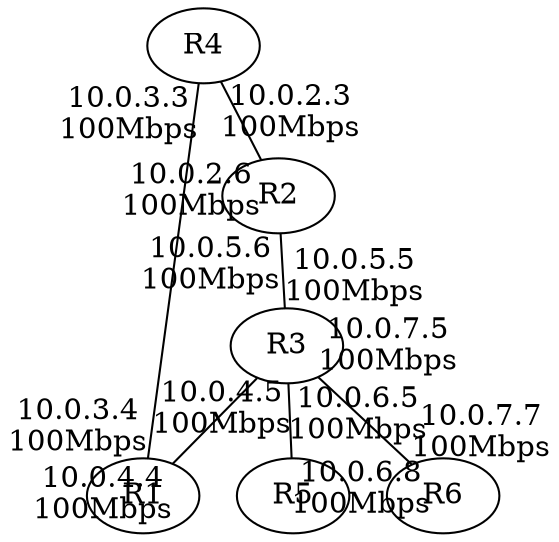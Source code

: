 strict graph {
		R4 -- R2 [headlabel="10.0.2.3
100Mbps" taillabel="10.0.2.6
100Mbps"]
		R4 -- R1 [headlabel="10.0.3.3
100Mbps" taillabel="10.0.3.4
100Mbps"]
		R2 -- R4 [headlabel="10.0.2.6
100Mbps" taillabel="10.0.2.3
100Mbps"]
		R2 -- R3 [headlabel="10.0.5.6
100Mbps" taillabel="10.0.5.5
100Mbps"]
		R3 -- R1 [headlabel="10.0.4.5
100Mbps" taillabel="10.0.4.4
100Mbps"]
		R3 -- R2 [headlabel="10.0.5.5
100Mbps" taillabel="10.0.5.6
100Mbps"]
		R3 -- R5 [headlabel="10.0.6.5
100Mbps" taillabel="10.0.6.8
100Mbps"]
		R3 -- R6 [headlabel="10.0.7.5
100Mbps" taillabel="10.0.7.7
100Mbps"]
		R1 -- R4 [headlabel="10.0.3.4
100Mbps" taillabel="10.0.3.3
100Mbps"]
		R1 -- R3 [headlabel="10.0.4.4
100Mbps" taillabel="10.0.4.5
100Mbps"]
		R5 -- R3 [headlabel="10.0.6.8
100Mbps" taillabel="10.0.6.5
100Mbps"]
		R6 -- R3 [headlabel="10.0.7.7
100Mbps" taillabel="10.0.7.5
100Mbps"]
}